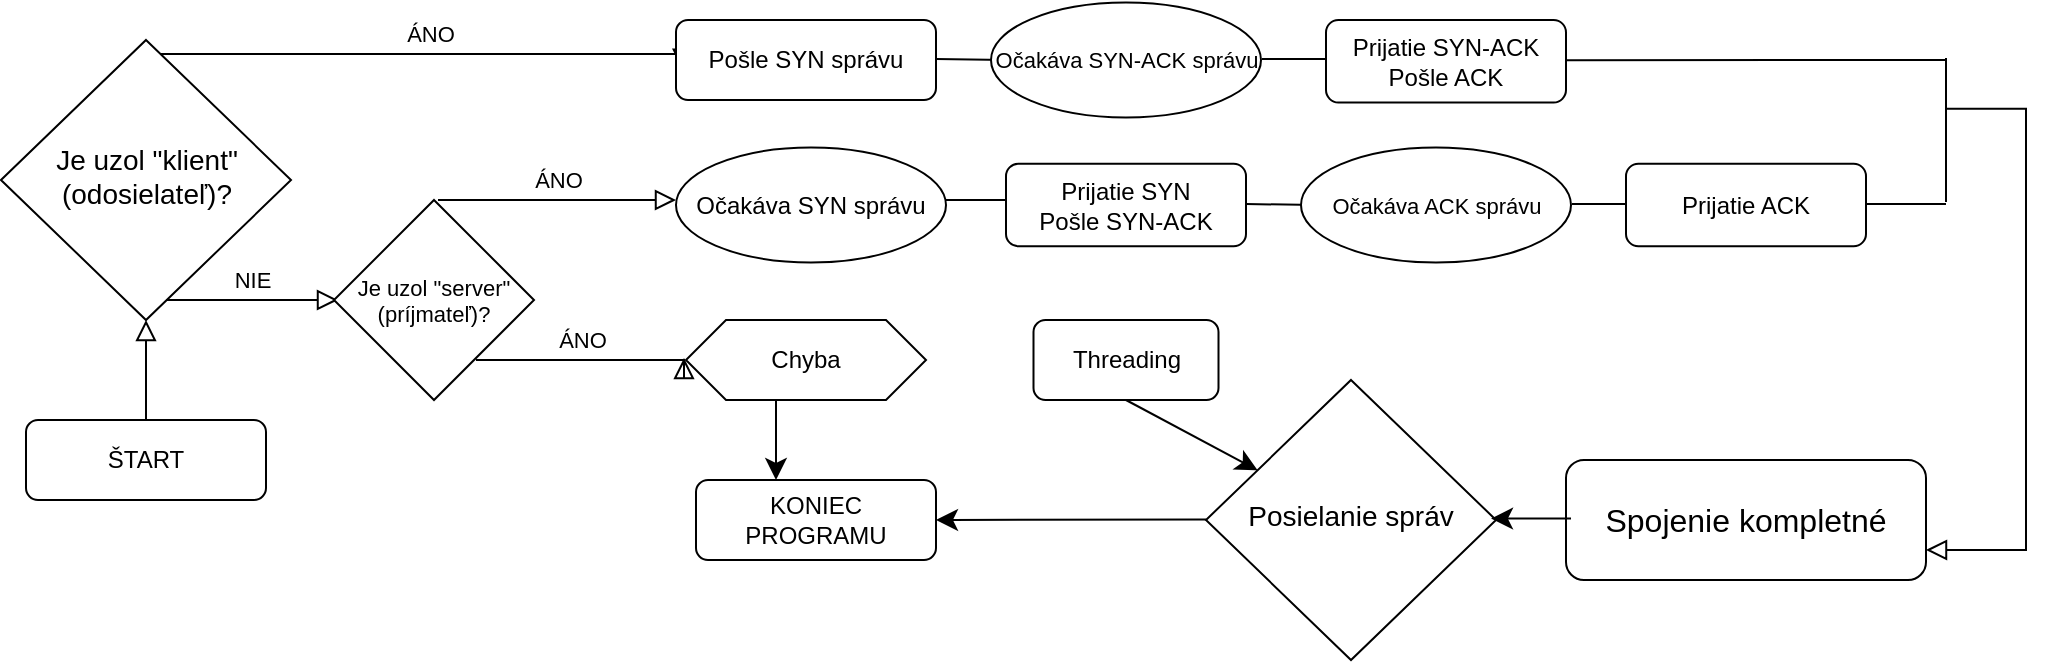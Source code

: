 <mxfile version="24.8.0">
  <diagram id="C5RBs43oDa-KdzZeNtuy" name="Page-1">
    <mxGraphModel dx="1436" dy="912" grid="1" gridSize="10" guides="1" tooltips="1" connect="1" arrows="1" fold="1" page="1" pageScale="1" pageWidth="827" pageHeight="1169" math="0" shadow="0">
      <root>
        <mxCell id="WIyWlLk6GJQsqaUBKTNV-0" />
        <mxCell id="WIyWlLk6GJQsqaUBKTNV-1" parent="WIyWlLk6GJQsqaUBKTNV-0" />
        <mxCell id="3DYKLpTqeFvjHNdFI7Wo-9" value="ÁNO" style="edgeStyle=orthogonalEdgeStyle;rounded=0;html=1;jettySize=auto;orthogonalLoop=1;fontSize=11;endArrow=block;endFill=0;endSize=8;strokeWidth=1;shadow=0;labelBackgroundColor=none;jumpSize=6;" edge="1" parent="WIyWlLk6GJQsqaUBKTNV-1">
          <mxGeometry y="10" relative="1" as="geometry">
            <mxPoint as="offset" />
            <mxPoint x="385" y="330" as="sourcePoint" />
            <mxPoint x="489" y="329" as="targetPoint" />
            <Array as="points">
              <mxPoint x="460" y="330" />
              <mxPoint x="460" y="330" />
            </Array>
          </mxGeometry>
        </mxCell>
        <mxCell id="WIyWlLk6GJQsqaUBKTNV-2" value="" style="rounded=0;html=1;jettySize=auto;orthogonalLoop=1;fontSize=11;endArrow=block;endFill=0;endSize=8;strokeWidth=1;shadow=0;labelBackgroundColor=none;edgeStyle=orthogonalEdgeStyle;" parent="WIyWlLk6GJQsqaUBKTNV-1" source="WIyWlLk6GJQsqaUBKTNV-3" target="WIyWlLk6GJQsqaUBKTNV-6" edge="1">
          <mxGeometry relative="1" as="geometry" />
        </mxCell>
        <mxCell id="WIyWlLk6GJQsqaUBKTNV-3" value="ŠTART" style="rounded=1;whiteSpace=wrap;html=1;fontSize=12;glass=0;strokeWidth=1;shadow=0;" parent="WIyWlLk6GJQsqaUBKTNV-1" vertex="1">
          <mxGeometry x="160" y="360" width="120" height="40" as="geometry" />
        </mxCell>
        <mxCell id="WIyWlLk6GJQsqaUBKTNV-5" value="ÁNO" style="edgeStyle=orthogonalEdgeStyle;rounded=0;html=1;jettySize=auto;orthogonalLoop=1;fontSize=11;endArrow=block;endFill=0;endSize=8;strokeWidth=1;shadow=0;labelBackgroundColor=none;entryX=0.025;entryY=0.622;entryDx=0;entryDy=0;entryPerimeter=0;" parent="WIyWlLk6GJQsqaUBKTNV-1" source="WIyWlLk6GJQsqaUBKTNV-6" target="WIyWlLk6GJQsqaUBKTNV-7" edge="1">
          <mxGeometry y="10" relative="1" as="geometry">
            <mxPoint as="offset" />
            <mxPoint x="320" y="175" as="targetPoint" />
            <Array as="points">
              <mxPoint x="280" y="177" />
              <mxPoint x="280" y="177" />
            </Array>
          </mxGeometry>
        </mxCell>
        <mxCell id="WIyWlLk6GJQsqaUBKTNV-6" value="&lt;font style=&quot;font-size: 14px;&quot;&gt;Je uzol &quot;klient&quot;&lt;/font&gt;&lt;div style=&quot;font-size: 14px;&quot;&gt;&lt;font style=&quot;font-size: 14px;&quot;&gt;(odosielateľ)?&lt;/font&gt;&lt;/div&gt;" style="rhombus;whiteSpace=wrap;html=1;shadow=0;fontFamily=Helvetica;fontSize=12;align=center;strokeWidth=1;spacing=6;spacingTop=-4;" parent="WIyWlLk6GJQsqaUBKTNV-1" vertex="1">
          <mxGeometry x="147.5" y="170" width="145" height="140" as="geometry" />
        </mxCell>
        <mxCell id="WIyWlLk6GJQsqaUBKTNV-7" value="Pošle SYN správu" style="rounded=1;whiteSpace=wrap;html=1;fontSize=12;glass=0;strokeWidth=1;shadow=0;" parent="WIyWlLk6GJQsqaUBKTNV-1" vertex="1">
          <mxGeometry x="485" y="160" width="130" height="40" as="geometry" />
        </mxCell>
        <mxCell id="3DYKLpTqeFvjHNdFI7Wo-0" value="NIE" style="edgeStyle=orthogonalEdgeStyle;rounded=0;html=1;jettySize=auto;orthogonalLoop=1;fontSize=11;endArrow=block;endFill=0;endSize=8;strokeWidth=1;shadow=0;labelBackgroundColor=none;" edge="1" parent="WIyWlLk6GJQsqaUBKTNV-1">
          <mxGeometry y="10" relative="1" as="geometry">
            <mxPoint as="offset" />
            <mxPoint x="230" y="300" as="sourcePoint" />
            <mxPoint x="316" y="300" as="targetPoint" />
            <Array as="points">
              <mxPoint x="286" y="300" />
              <mxPoint x="286" y="300" />
            </Array>
          </mxGeometry>
        </mxCell>
        <mxCell id="3DYKLpTqeFvjHNdFI7Wo-2" value="&lt;font style=&quot;font-size: 11px;&quot;&gt;Je uzol &quot;server&quot;&lt;/font&gt;&lt;div style=&quot;font-size: 11px;&quot;&gt;&lt;font style=&quot;font-size: 11px;&quot;&gt;(príjmateľ)?&lt;/font&gt;&lt;/div&gt;" style="rhombus;whiteSpace=wrap;html=1;" vertex="1" parent="WIyWlLk6GJQsqaUBKTNV-1">
          <mxGeometry x="314" y="250" width="100" height="100" as="geometry" />
        </mxCell>
        <mxCell id="3DYKLpTqeFvjHNdFI7Wo-5" value="Chyba" style="shape=hexagon;perimeter=hexagonPerimeter2;whiteSpace=wrap;html=1;fixedSize=1;" vertex="1" parent="WIyWlLk6GJQsqaUBKTNV-1">
          <mxGeometry x="490" y="310" width="120" height="40" as="geometry" />
        </mxCell>
        <mxCell id="3DYKLpTqeFvjHNdFI7Wo-7" value="ÁNO" style="edgeStyle=orthogonalEdgeStyle;rounded=0;html=1;jettySize=auto;orthogonalLoop=1;fontSize=11;endArrow=block;endFill=0;endSize=8;strokeWidth=1;shadow=0;labelBackgroundColor=none;" edge="1" parent="WIyWlLk6GJQsqaUBKTNV-1">
          <mxGeometry y="10" relative="1" as="geometry">
            <mxPoint as="offset" />
            <mxPoint x="366" y="250" as="sourcePoint" />
            <mxPoint x="485" y="250" as="targetPoint" />
            <Array as="points">
              <mxPoint x="400" y="250" />
              <mxPoint x="400" y="250" />
            </Array>
          </mxGeometry>
        </mxCell>
        <mxCell id="3DYKLpTqeFvjHNdFI7Wo-18" value="Očakáva SYN správu" style="ellipse;whiteSpace=wrap;html=1;" vertex="1" parent="WIyWlLk6GJQsqaUBKTNV-1">
          <mxGeometry x="485" y="223.75" width="135" height="57.5" as="geometry" />
        </mxCell>
        <mxCell id="3DYKLpTqeFvjHNdFI7Wo-22" value="" style="endArrow=none;html=1;rounded=0;fontSize=12;startSize=8;endSize=8;curved=1;" edge="1" parent="WIyWlLk6GJQsqaUBKTNV-1">
          <mxGeometry width="50" height="50" relative="1" as="geometry">
            <mxPoint x="615" y="179.5" as="sourcePoint" />
            <mxPoint x="650" y="180" as="targetPoint" />
          </mxGeometry>
        </mxCell>
        <mxCell id="3DYKLpTqeFvjHNdFI7Wo-23" value="" style="endArrow=none;html=1;rounded=0;fontSize=12;startSize=8;endSize=8;curved=1;" edge="1" parent="WIyWlLk6GJQsqaUBKTNV-1">
          <mxGeometry width="50" height="50" relative="1" as="geometry">
            <mxPoint x="620" y="250" as="sourcePoint" />
            <mxPoint x="650" y="250" as="targetPoint" />
          </mxGeometry>
        </mxCell>
        <mxCell id="3DYKLpTqeFvjHNdFI7Wo-24" value="" style="endArrow=none;html=1;rounded=0;fontSize=12;startSize=8;endSize=8;curved=1;" edge="1" parent="WIyWlLk6GJQsqaUBKTNV-1">
          <mxGeometry width="50" height="50" relative="1" as="geometry">
            <mxPoint x="1120" y="251" as="sourcePoint" />
            <mxPoint x="1120" y="179" as="targetPoint" />
          </mxGeometry>
        </mxCell>
        <mxCell id="3DYKLpTqeFvjHNdFI7Wo-25" value="" style="edgeStyle=orthogonalEdgeStyle;rounded=0;html=1;jettySize=auto;orthogonalLoop=1;fontSize=11;endArrow=block;endFill=0;endSize=8;strokeWidth=1;shadow=0;labelBackgroundColor=none;entryX=1;entryY=0.75;entryDx=0;entryDy=0;" edge="1" parent="WIyWlLk6GJQsqaUBKTNV-1" target="3DYKLpTqeFvjHNdFI7Wo-41">
          <mxGeometry y="10" relative="1" as="geometry">
            <mxPoint as="offset" />
            <mxPoint x="1120" y="204.37" as="sourcePoint" />
            <mxPoint x="1180" y="395.62" as="targetPoint" />
            <Array as="points">
              <mxPoint x="1160" y="204" />
              <mxPoint x="1160" y="425" />
            </Array>
          </mxGeometry>
        </mxCell>
        <mxCell id="3DYKLpTqeFvjHNdFI7Wo-29" value="Prijatie SYN&lt;div&gt;Pošle SYN-ACK&lt;/div&gt;" style="rounded=1;whiteSpace=wrap;html=1;" vertex="1" parent="WIyWlLk6GJQsqaUBKTNV-1">
          <mxGeometry x="650" y="231.88" width="120" height="41.25" as="geometry" />
        </mxCell>
        <mxCell id="3DYKLpTqeFvjHNdFI7Wo-30" value="&lt;font style=&quot;font-size: 11px;&quot;&gt;Očakáva SYN-ACK správu&lt;/font&gt;" style="ellipse;whiteSpace=wrap;html=1;" vertex="1" parent="WIyWlLk6GJQsqaUBKTNV-1">
          <mxGeometry x="642.5" y="151.25" width="135" height="57.5" as="geometry" />
        </mxCell>
        <mxCell id="3DYKLpTqeFvjHNdFI7Wo-31" value="Prijatie SYN-ACK&lt;div&gt;Pošle ACK&lt;/div&gt;" style="rounded=1;whiteSpace=wrap;html=1;" vertex="1" parent="WIyWlLk6GJQsqaUBKTNV-1">
          <mxGeometry x="810" y="160" width="120" height="41.25" as="geometry" />
        </mxCell>
        <mxCell id="3DYKLpTqeFvjHNdFI7Wo-32" value="" style="endArrow=none;html=1;rounded=0;fontSize=12;startSize=8;endSize=8;curved=1;" edge="1" parent="WIyWlLk6GJQsqaUBKTNV-1">
          <mxGeometry width="50" height="50" relative="1" as="geometry">
            <mxPoint x="778" y="179.5" as="sourcePoint" />
            <mxPoint x="810" y="179.5" as="targetPoint" />
          </mxGeometry>
        </mxCell>
        <mxCell id="3DYKLpTqeFvjHNdFI7Wo-35" value="" style="endArrow=none;html=1;rounded=0;fontSize=12;startSize=8;endSize=8;curved=1;" edge="1" parent="WIyWlLk6GJQsqaUBKTNV-1">
          <mxGeometry width="50" height="50" relative="1" as="geometry">
            <mxPoint x="770" y="252.01" as="sourcePoint" />
            <mxPoint x="805" y="252.51" as="targetPoint" />
          </mxGeometry>
        </mxCell>
        <mxCell id="3DYKLpTqeFvjHNdFI7Wo-36" value="&lt;font style=&quot;font-size: 11px;&quot;&gt;Očakáva ACK správu&lt;/font&gt;" style="ellipse;whiteSpace=wrap;html=1;" vertex="1" parent="WIyWlLk6GJQsqaUBKTNV-1">
          <mxGeometry x="797.5" y="223.76" width="135" height="57.5" as="geometry" />
        </mxCell>
        <mxCell id="3DYKLpTqeFvjHNdFI7Wo-37" value="" style="endArrow=none;html=1;rounded=0;fontSize=12;startSize=8;endSize=8;curved=1;" edge="1" parent="WIyWlLk6GJQsqaUBKTNV-1">
          <mxGeometry width="50" height="50" relative="1" as="geometry">
            <mxPoint x="933" y="252.01" as="sourcePoint" />
            <mxPoint x="965" y="252.01" as="targetPoint" />
          </mxGeometry>
        </mxCell>
        <mxCell id="3DYKLpTqeFvjHNdFI7Wo-38" value="" style="endArrow=none;html=1;rounded=0;fontSize=12;startSize=8;endSize=8;curved=1;" edge="1" parent="WIyWlLk6GJQsqaUBKTNV-1">
          <mxGeometry width="50" height="50" relative="1" as="geometry">
            <mxPoint x="930" y="180.13" as="sourcePoint" />
            <mxPoint x="1120" y="180" as="targetPoint" />
          </mxGeometry>
        </mxCell>
        <mxCell id="3DYKLpTqeFvjHNdFI7Wo-39" value="Prijatie ACK" style="rounded=1;whiteSpace=wrap;html=1;" vertex="1" parent="WIyWlLk6GJQsqaUBKTNV-1">
          <mxGeometry x="960" y="231.88" width="120" height="41.25" as="geometry" />
        </mxCell>
        <mxCell id="3DYKLpTqeFvjHNdFI7Wo-40" value="" style="endArrow=none;html=1;rounded=0;fontSize=12;startSize=8;endSize=8;curved=1;" edge="1" parent="WIyWlLk6GJQsqaUBKTNV-1">
          <mxGeometry width="50" height="50" relative="1" as="geometry">
            <mxPoint x="1080" y="252.01" as="sourcePoint" />
            <mxPoint x="1120" y="252" as="targetPoint" />
          </mxGeometry>
        </mxCell>
        <mxCell id="3DYKLpTqeFvjHNdFI7Wo-41" value="&lt;font style=&quot;font-size: 16px;&quot;&gt;Spojenie kompletné&lt;/font&gt;" style="rounded=1;whiteSpace=wrap;html=1;" vertex="1" parent="WIyWlLk6GJQsqaUBKTNV-1">
          <mxGeometry x="930" y="380" width="180" height="60" as="geometry" />
        </mxCell>
        <mxCell id="3DYKLpTqeFvjHNdFI7Wo-48" value="&lt;span style=&quot;font-size: 14px;&quot;&gt;Posielanie správ&lt;/span&gt;" style="rhombus;whiteSpace=wrap;html=1;shadow=0;fontFamily=Helvetica;fontSize=12;align=center;strokeWidth=1;spacing=6;spacingTop=-4;" vertex="1" parent="WIyWlLk6GJQsqaUBKTNV-1">
          <mxGeometry x="750" y="340" width="145" height="140" as="geometry" />
        </mxCell>
        <mxCell id="3DYKLpTqeFvjHNdFI7Wo-51" value="" style="endArrow=classic;html=1;rounded=0;fontSize=12;startSize=8;endSize=8;curved=1;" edge="1" parent="WIyWlLk6GJQsqaUBKTNV-1">
          <mxGeometry width="50" height="50" relative="1" as="geometry">
            <mxPoint x="932.5" y="409.29" as="sourcePoint" />
            <mxPoint x="892.5" y="409.29" as="targetPoint" />
          </mxGeometry>
        </mxCell>
        <mxCell id="3DYKLpTqeFvjHNdFI7Wo-52" value="Threading" style="rounded=1;whiteSpace=wrap;html=1;" vertex="1" parent="WIyWlLk6GJQsqaUBKTNV-1">
          <mxGeometry x="663.75" y="310" width="92.5" height="40" as="geometry" />
        </mxCell>
        <mxCell id="3DYKLpTqeFvjHNdFI7Wo-53" value="" style="endArrow=classic;html=1;rounded=0;fontSize=12;startSize=8;endSize=8;curved=1;exitX=0.5;exitY=1;exitDx=0;exitDy=0;" edge="1" parent="WIyWlLk6GJQsqaUBKTNV-1" source="3DYKLpTqeFvjHNdFI7Wo-52" target="3DYKLpTqeFvjHNdFI7Wo-48">
          <mxGeometry width="50" height="50" relative="1" as="geometry">
            <mxPoint x="750" y="340" as="sourcePoint" />
            <mxPoint x="790" y="410" as="targetPoint" />
          </mxGeometry>
        </mxCell>
        <mxCell id="3DYKLpTqeFvjHNdFI7Wo-61" value="" style="endArrow=classic;html=1;rounded=0;fontSize=12;startSize=8;endSize=8;curved=1;entryX=1;entryY=0.5;entryDx=0;entryDy=0;" edge="1" parent="WIyWlLk6GJQsqaUBKTNV-1" target="3DYKLpTqeFvjHNdFI7Wo-62">
          <mxGeometry width="50" height="50" relative="1" as="geometry">
            <mxPoint x="750" y="409.71" as="sourcePoint" />
            <mxPoint x="710" y="410" as="targetPoint" />
          </mxGeometry>
        </mxCell>
        <mxCell id="3DYKLpTqeFvjHNdFI7Wo-62" value="KONIEC PROGRAMU" style="rounded=1;whiteSpace=wrap;html=1;fontSize=12;glass=0;strokeWidth=1;shadow=0;" vertex="1" parent="WIyWlLk6GJQsqaUBKTNV-1">
          <mxGeometry x="495" y="390" width="120" height="40" as="geometry" />
        </mxCell>
        <mxCell id="3DYKLpTqeFvjHNdFI7Wo-63" value="" style="endArrow=classic;html=1;rounded=0;fontSize=12;startSize=8;endSize=8;curved=1;exitX=0.375;exitY=1;exitDx=0;exitDy=0;" edge="1" parent="WIyWlLk6GJQsqaUBKTNV-1" source="3DYKLpTqeFvjHNdFI7Wo-5">
          <mxGeometry width="50" height="50" relative="1" as="geometry">
            <mxPoint x="550" y="350" as="sourcePoint" />
            <mxPoint x="535" y="390" as="targetPoint" />
          </mxGeometry>
        </mxCell>
      </root>
    </mxGraphModel>
  </diagram>
</mxfile>

